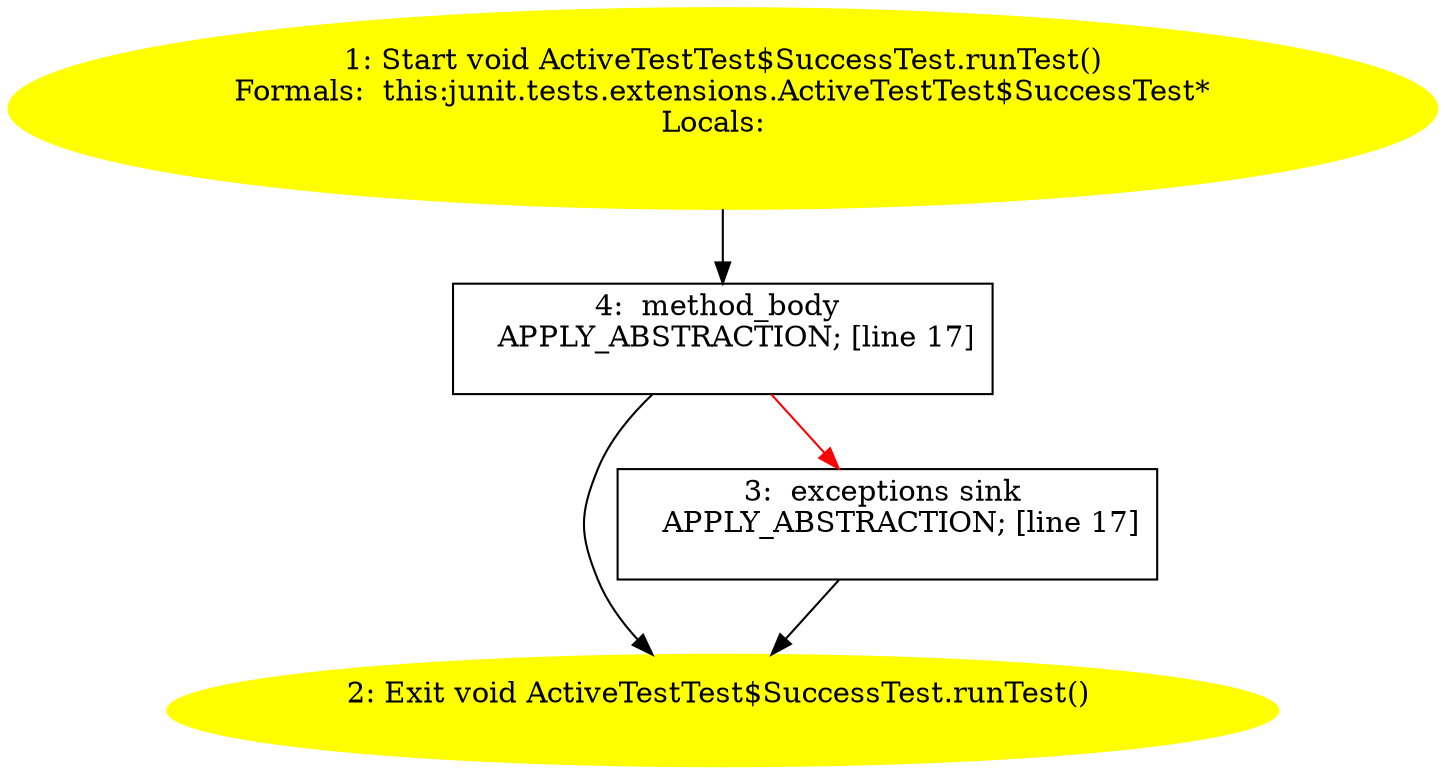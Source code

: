/* @generated */
digraph cfg {
"junit.tests.extensions.ActiveTestTest$SuccessTest.runTest():void.d5a37dd4d4616ff023316c9290bcca23_1" [label="1: Start void ActiveTestTest$SuccessTest.runTest()\nFormals:  this:junit.tests.extensions.ActiveTestTest$SuccessTest*\nLocals:  \n  " color=yellow style=filled]
	

	 "junit.tests.extensions.ActiveTestTest$SuccessTest.runTest():void.d5a37dd4d4616ff023316c9290bcca23_1" -> "junit.tests.extensions.ActiveTestTest$SuccessTest.runTest():void.d5a37dd4d4616ff023316c9290bcca23_4" ;
"junit.tests.extensions.ActiveTestTest$SuccessTest.runTest():void.d5a37dd4d4616ff023316c9290bcca23_2" [label="2: Exit void ActiveTestTest$SuccessTest.runTest() \n  " color=yellow style=filled]
	

"junit.tests.extensions.ActiveTestTest$SuccessTest.runTest():void.d5a37dd4d4616ff023316c9290bcca23_3" [label="3:  exceptions sink \n   APPLY_ABSTRACTION; [line 17]\n " shape="box"]
	

	 "junit.tests.extensions.ActiveTestTest$SuccessTest.runTest():void.d5a37dd4d4616ff023316c9290bcca23_3" -> "junit.tests.extensions.ActiveTestTest$SuccessTest.runTest():void.d5a37dd4d4616ff023316c9290bcca23_2" ;
"junit.tests.extensions.ActiveTestTest$SuccessTest.runTest():void.d5a37dd4d4616ff023316c9290bcca23_4" [label="4:  method_body \n   APPLY_ABSTRACTION; [line 17]\n " shape="box"]
	

	 "junit.tests.extensions.ActiveTestTest$SuccessTest.runTest():void.d5a37dd4d4616ff023316c9290bcca23_4" -> "junit.tests.extensions.ActiveTestTest$SuccessTest.runTest():void.d5a37dd4d4616ff023316c9290bcca23_2" ;
	 "junit.tests.extensions.ActiveTestTest$SuccessTest.runTest():void.d5a37dd4d4616ff023316c9290bcca23_4" -> "junit.tests.extensions.ActiveTestTest$SuccessTest.runTest():void.d5a37dd4d4616ff023316c9290bcca23_3" [color="red" ];
}
